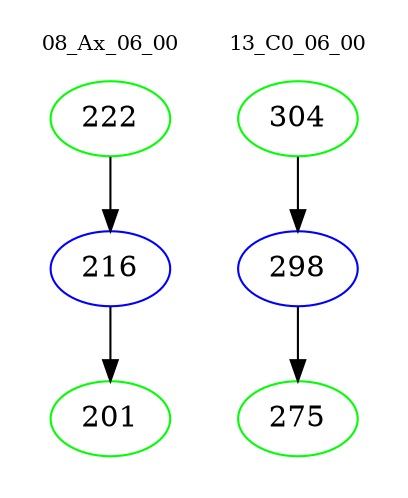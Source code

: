 digraph{
subgraph cluster_0 {
color = white
label = "08_Ax_06_00";
fontsize=10;
T0_222 [label="222", color="green"]
T0_222 -> T0_216 [color="black"]
T0_216 [label="216", color="blue"]
T0_216 -> T0_201 [color="black"]
T0_201 [label="201", color="green"]
}
subgraph cluster_1 {
color = white
label = "13_C0_06_00";
fontsize=10;
T1_304 [label="304", color="green"]
T1_304 -> T1_298 [color="black"]
T1_298 [label="298", color="blue"]
T1_298 -> T1_275 [color="black"]
T1_275 [label="275", color="green"]
}
}
